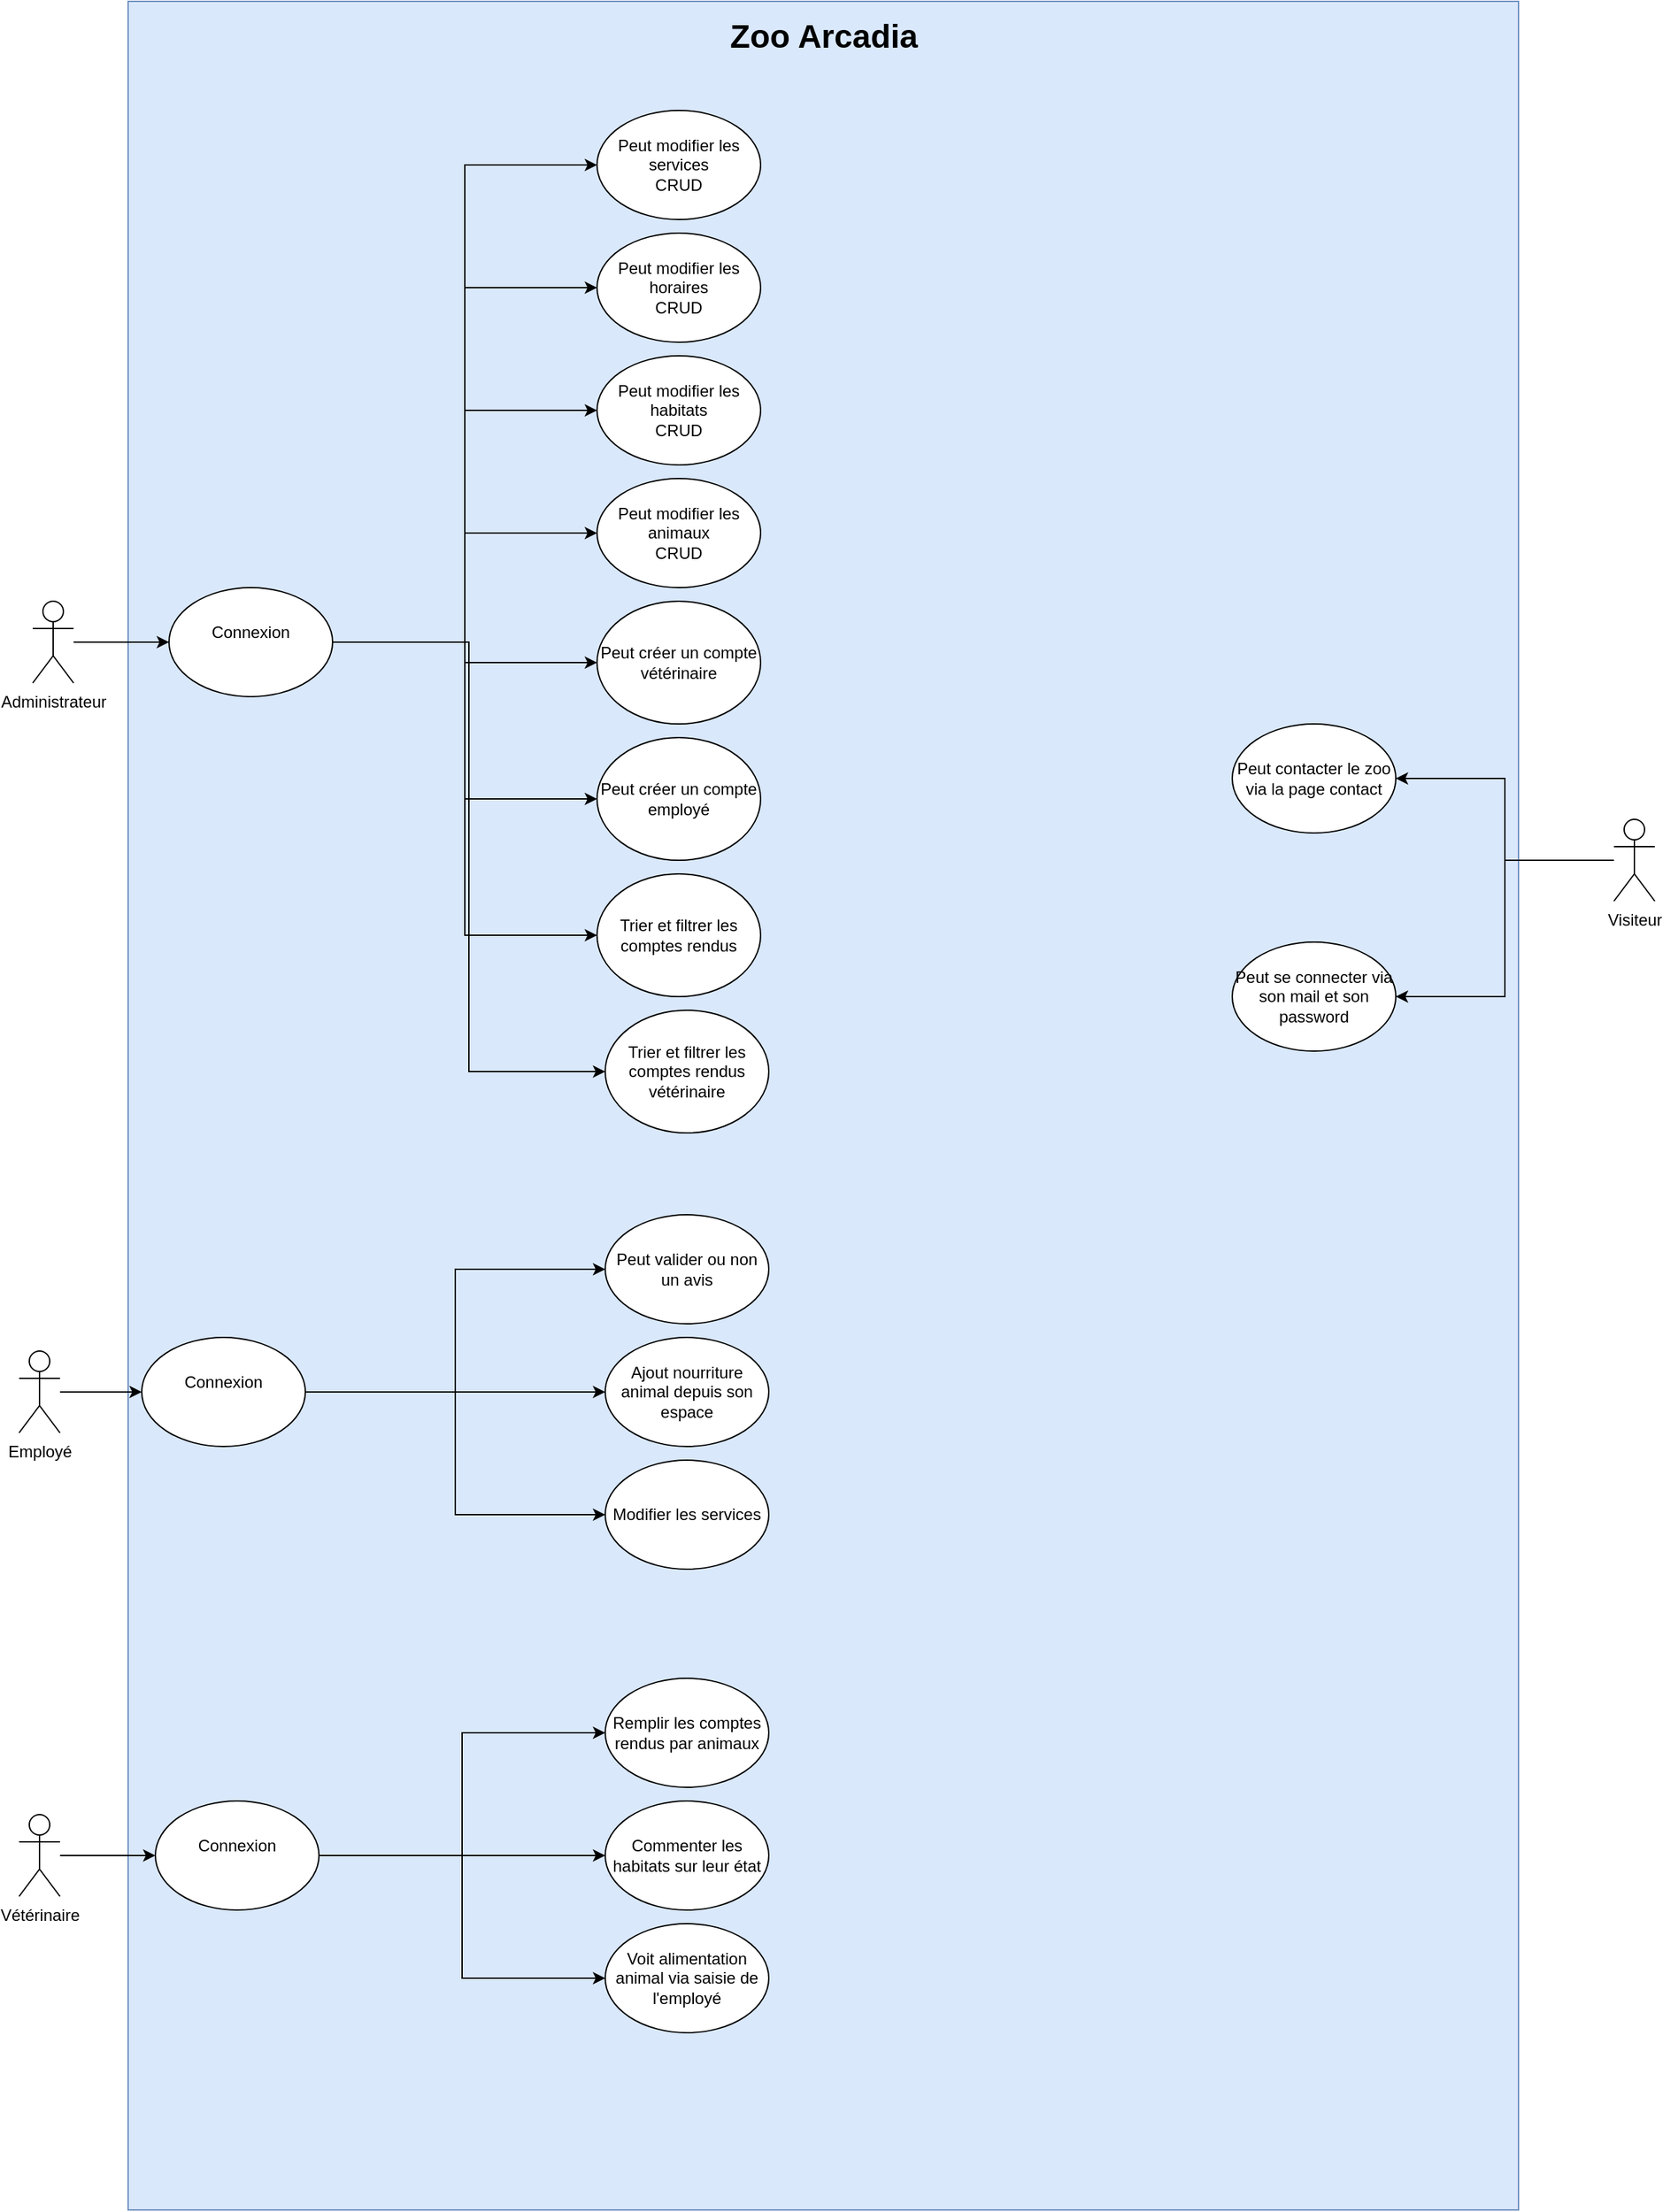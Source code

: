 <mxfile version="24.6.4" type="device">
  <diagram name="Page-1" id="6aCgyru7cNgRkSYVJTwk">
    <mxGraphModel dx="1750" dy="2257" grid="1" gridSize="10" guides="1" tooltips="1" connect="1" arrows="1" fold="1" page="1" pageScale="1" pageWidth="827" pageHeight="1169" math="0" shadow="0">
      <root>
        <mxCell id="0" />
        <mxCell id="1" parent="0" />
        <mxCell id="cuSOUS0rzmTnLPeve96p-1" value="" style="rounded=0;whiteSpace=wrap;html=1;fillColor=#dae8fc;strokeColor=#6c8ebf;" parent="1" vertex="1">
          <mxGeometry x="130" y="-170" width="1020" height="1620" as="geometry" />
        </mxCell>
        <mxCell id="cuSOUS0rzmTnLPeve96p-2" value="&lt;div&gt;Zoo Arcadia&lt;/div&gt;&lt;div&gt;&lt;br&gt;&lt;/div&gt;" style="text;strokeColor=none;fillColor=none;html=1;fontSize=24;fontStyle=1;verticalAlign=middle;align=center;" parent="1" vertex="1">
          <mxGeometry x="590" y="-150" width="100" height="40" as="geometry" />
        </mxCell>
        <mxCell id="whG_Te-PLRlS3KKALJXu-55" style="edgeStyle=orthogonalEdgeStyle;rounded=0;orthogonalLoop=1;jettySize=auto;html=1;" edge="1" parent="1" source="cuSOUS0rzmTnLPeve96p-4" target="whG_Te-PLRlS3KKALJXu-49">
          <mxGeometry relative="1" as="geometry" />
        </mxCell>
        <mxCell id="cuSOUS0rzmTnLPeve96p-4" value="&lt;div&gt;Administrateur&lt;/div&gt;&lt;div&gt;&lt;br&gt;&lt;/div&gt;" style="shape=umlActor;verticalLabelPosition=bottom;verticalAlign=top;html=1;outlineConnect=0;" parent="1" vertex="1">
          <mxGeometry x="60" y="270" width="30" height="60" as="geometry" />
        </mxCell>
        <mxCell id="whG_Te-PLRlS3KKALJXu-69" style="edgeStyle=orthogonalEdgeStyle;rounded=0;orthogonalLoop=1;jettySize=auto;html=1;" edge="1" parent="1" source="cuSOUS0rzmTnLPeve96p-6" target="whG_Te-PLRlS3KKALJXu-53">
          <mxGeometry relative="1" as="geometry" />
        </mxCell>
        <mxCell id="cuSOUS0rzmTnLPeve96p-6" value="Employé" style="shape=umlActor;verticalLabelPosition=bottom;verticalAlign=top;html=1;outlineConnect=0;" parent="1" vertex="1">
          <mxGeometry x="50" y="820" width="30" height="60" as="geometry" />
        </mxCell>
        <mxCell id="whG_Te-PLRlS3KKALJXu-83" style="edgeStyle=orthogonalEdgeStyle;rounded=0;orthogonalLoop=1;jettySize=auto;html=1;entryX=1;entryY=0.5;entryDx=0;entryDy=0;" edge="1" parent="1" source="cuSOUS0rzmTnLPeve96p-7" target="whG_Te-PLRlS3KKALJXu-24">
          <mxGeometry relative="1" as="geometry" />
        </mxCell>
        <mxCell id="whG_Te-PLRlS3KKALJXu-84" style="edgeStyle=orthogonalEdgeStyle;rounded=0;orthogonalLoop=1;jettySize=auto;html=1;entryX=1;entryY=0.5;entryDx=0;entryDy=0;" edge="1" parent="1" source="cuSOUS0rzmTnLPeve96p-7" target="whG_Te-PLRlS3KKALJXu-80">
          <mxGeometry relative="1" as="geometry" />
        </mxCell>
        <mxCell id="cuSOUS0rzmTnLPeve96p-7" value="Visiteur&lt;div&gt;&lt;br&gt;&lt;/div&gt;" style="shape=umlActor;verticalLabelPosition=bottom;verticalAlign=top;html=1;outlineConnect=0;" parent="1" vertex="1">
          <mxGeometry x="1220" y="430" width="30" height="60" as="geometry" />
        </mxCell>
        <mxCell id="whG_Te-PLRlS3KKALJXu-75" style="edgeStyle=orthogonalEdgeStyle;rounded=0;orthogonalLoop=1;jettySize=auto;html=1;" edge="1" parent="1" source="whG_Te-PLRlS3KKALJXu-1" target="whG_Te-PLRlS3KKALJXu-73">
          <mxGeometry relative="1" as="geometry" />
        </mxCell>
        <mxCell id="whG_Te-PLRlS3KKALJXu-1" value="Vétérinaire" style="shape=umlActor;verticalLabelPosition=bottom;verticalAlign=top;html=1;outlineConnect=0;" vertex="1" parent="1">
          <mxGeometry x="50" y="1160" width="30" height="60" as="geometry" />
        </mxCell>
        <mxCell id="whG_Te-PLRlS3KKALJXu-8" value="Peut créer un compte employé" style="ellipse;whiteSpace=wrap;html=1;" vertex="1" parent="1">
          <mxGeometry x="474" y="370" width="120" height="90" as="geometry" />
        </mxCell>
        <mxCell id="whG_Te-PLRlS3KKALJXu-9" value="Peut modifier les services&lt;div&gt;CRUD&lt;/div&gt;" style="ellipse;whiteSpace=wrap;html=1;" vertex="1" parent="1">
          <mxGeometry x="474" y="-90" width="120" height="80" as="geometry" />
        </mxCell>
        <mxCell id="whG_Te-PLRlS3KKALJXu-10" value="Peut valider ou non un avis" style="ellipse;whiteSpace=wrap;html=1;" vertex="1" parent="1">
          <mxGeometry x="480" y="720" width="120" height="80" as="geometry" />
        </mxCell>
        <mxCell id="whG_Te-PLRlS3KKALJXu-11" value="Ajout nourriture animal depuis son espace" style="ellipse;whiteSpace=wrap;html=1;" vertex="1" parent="1">
          <mxGeometry x="480" y="810" width="120" height="80" as="geometry" />
        </mxCell>
        <mxCell id="whG_Te-PLRlS3KKALJXu-12" value="Remplir les comptes rendus par animaux" style="ellipse;whiteSpace=wrap;html=1;" vertex="1" parent="1">
          <mxGeometry x="480" y="1060" width="120" height="80" as="geometry" />
        </mxCell>
        <mxCell id="whG_Te-PLRlS3KKALJXu-13" value="Commenter les habitats sur leur état" style="ellipse;whiteSpace=wrap;html=1;" vertex="1" parent="1">
          <mxGeometry x="480" y="1150" width="120" height="80" as="geometry" />
        </mxCell>
        <mxCell id="whG_Te-PLRlS3KKALJXu-14" value="Voit alimentation animal via saisie de l&#39;employé" style="ellipse;whiteSpace=wrap;html=1;" vertex="1" parent="1">
          <mxGeometry x="480" y="1240" width="120" height="80" as="geometry" />
        </mxCell>
        <mxCell id="whG_Te-PLRlS3KKALJXu-24" value="Peut contacter le zoo via la page contact" style="ellipse;whiteSpace=wrap;html=1;" vertex="1" parent="1">
          <mxGeometry x="940" y="360" width="120" height="80" as="geometry" />
        </mxCell>
        <mxCell id="whG_Te-PLRlS3KKALJXu-31" value="Peut modifier les horaires&lt;div&gt;CRUD&lt;/div&gt;" style="ellipse;whiteSpace=wrap;html=1;" vertex="1" parent="1">
          <mxGeometry x="474" width="120" height="80" as="geometry" />
        </mxCell>
        <mxCell id="whG_Te-PLRlS3KKALJXu-35" value="Peut modifier les habitats&lt;div&gt;CRUD&lt;/div&gt;" style="ellipse;whiteSpace=wrap;html=1;" vertex="1" parent="1">
          <mxGeometry x="474" y="90" width="120" height="80" as="geometry" />
        </mxCell>
        <mxCell id="whG_Te-PLRlS3KKALJXu-37" value="Peut modifier les animaux&lt;div&gt;CRUD&lt;/div&gt;" style="ellipse;whiteSpace=wrap;html=1;" vertex="1" parent="1">
          <mxGeometry x="474" y="180" width="120" height="80" as="geometry" />
        </mxCell>
        <mxCell id="whG_Te-PLRlS3KKALJXu-38" value="Peut créer un compte vétérinaire" style="ellipse;whiteSpace=wrap;html=1;" vertex="1" parent="1">
          <mxGeometry x="474" y="270" width="120" height="90" as="geometry" />
        </mxCell>
        <mxCell id="whG_Te-PLRlS3KKALJXu-43" value="Trier et filtrer les comptes rendus" style="ellipse;whiteSpace=wrap;html=1;" vertex="1" parent="1">
          <mxGeometry x="474" y="470" width="120" height="90" as="geometry" />
        </mxCell>
        <mxCell id="whG_Te-PLRlS3KKALJXu-56" style="edgeStyle=orthogonalEdgeStyle;rounded=0;orthogonalLoop=1;jettySize=auto;html=1;entryX=0;entryY=0.5;entryDx=0;entryDy=0;" edge="1" parent="1" source="whG_Te-PLRlS3KKALJXu-49" target="whG_Te-PLRlS3KKALJXu-9">
          <mxGeometry relative="1" as="geometry" />
        </mxCell>
        <mxCell id="whG_Te-PLRlS3KKALJXu-57" style="edgeStyle=orthogonalEdgeStyle;rounded=0;orthogonalLoop=1;jettySize=auto;html=1;entryX=0;entryY=0.5;entryDx=0;entryDy=0;" edge="1" parent="1" source="whG_Te-PLRlS3KKALJXu-49" target="whG_Te-PLRlS3KKALJXu-31">
          <mxGeometry relative="1" as="geometry" />
        </mxCell>
        <mxCell id="whG_Te-PLRlS3KKALJXu-58" style="edgeStyle=orthogonalEdgeStyle;rounded=0;orthogonalLoop=1;jettySize=auto;html=1;entryX=0;entryY=0.5;entryDx=0;entryDy=0;" edge="1" parent="1" source="whG_Te-PLRlS3KKALJXu-49" target="whG_Te-PLRlS3KKALJXu-35">
          <mxGeometry relative="1" as="geometry" />
        </mxCell>
        <mxCell id="whG_Te-PLRlS3KKALJXu-59" style="edgeStyle=orthogonalEdgeStyle;rounded=0;orthogonalLoop=1;jettySize=auto;html=1;entryX=0;entryY=0.5;entryDx=0;entryDy=0;" edge="1" parent="1" source="whG_Te-PLRlS3KKALJXu-49" target="whG_Te-PLRlS3KKALJXu-37">
          <mxGeometry relative="1" as="geometry" />
        </mxCell>
        <mxCell id="whG_Te-PLRlS3KKALJXu-60" style="edgeStyle=orthogonalEdgeStyle;rounded=0;orthogonalLoop=1;jettySize=auto;html=1;entryX=0;entryY=0.5;entryDx=0;entryDy=0;" edge="1" parent="1" source="whG_Te-PLRlS3KKALJXu-49" target="whG_Te-PLRlS3KKALJXu-38">
          <mxGeometry relative="1" as="geometry" />
        </mxCell>
        <mxCell id="whG_Te-PLRlS3KKALJXu-61" style="edgeStyle=orthogonalEdgeStyle;rounded=0;orthogonalLoop=1;jettySize=auto;html=1;entryX=0;entryY=0.5;entryDx=0;entryDy=0;" edge="1" parent="1" source="whG_Te-PLRlS3KKALJXu-49" target="whG_Te-PLRlS3KKALJXu-8">
          <mxGeometry relative="1" as="geometry" />
        </mxCell>
        <mxCell id="whG_Te-PLRlS3KKALJXu-62" style="edgeStyle=orthogonalEdgeStyle;rounded=0;orthogonalLoop=1;jettySize=auto;html=1;entryX=0;entryY=0.5;entryDx=0;entryDy=0;" edge="1" parent="1" source="whG_Te-PLRlS3KKALJXu-49" target="whG_Te-PLRlS3KKALJXu-43">
          <mxGeometry relative="1" as="geometry" />
        </mxCell>
        <mxCell id="whG_Te-PLRlS3KKALJXu-67" style="edgeStyle=orthogonalEdgeStyle;rounded=0;orthogonalLoop=1;jettySize=auto;html=1;entryX=0;entryY=0.5;entryDx=0;entryDy=0;" edge="1" parent="1" source="whG_Te-PLRlS3KKALJXu-49" target="whG_Te-PLRlS3KKALJXu-54">
          <mxGeometry relative="1" as="geometry" />
        </mxCell>
        <mxCell id="whG_Te-PLRlS3KKALJXu-49" value="Connexion&lt;div&gt;&lt;br&gt;&lt;/div&gt;" style="ellipse;whiteSpace=wrap;html=1;" vertex="1" parent="1">
          <mxGeometry x="160" y="260" width="120" height="80" as="geometry" />
        </mxCell>
        <mxCell id="whG_Te-PLRlS3KKALJXu-70" style="edgeStyle=orthogonalEdgeStyle;rounded=0;orthogonalLoop=1;jettySize=auto;html=1;entryX=0;entryY=0.5;entryDx=0;entryDy=0;" edge="1" parent="1" source="whG_Te-PLRlS3KKALJXu-53" target="whG_Te-PLRlS3KKALJXu-10">
          <mxGeometry relative="1" as="geometry" />
        </mxCell>
        <mxCell id="whG_Te-PLRlS3KKALJXu-71" style="edgeStyle=orthogonalEdgeStyle;rounded=0;orthogonalLoop=1;jettySize=auto;html=1;entryX=0;entryY=0.5;entryDx=0;entryDy=0;" edge="1" parent="1" source="whG_Te-PLRlS3KKALJXu-53" target="whG_Te-PLRlS3KKALJXu-11">
          <mxGeometry relative="1" as="geometry" />
        </mxCell>
        <mxCell id="whG_Te-PLRlS3KKALJXu-72" style="edgeStyle=orthogonalEdgeStyle;rounded=0;orthogonalLoop=1;jettySize=auto;html=1;entryX=0;entryY=0.5;entryDx=0;entryDy=0;" edge="1" parent="1" source="whG_Te-PLRlS3KKALJXu-53" target="whG_Te-PLRlS3KKALJXu-68">
          <mxGeometry relative="1" as="geometry" />
        </mxCell>
        <mxCell id="whG_Te-PLRlS3KKALJXu-53" value="Connexion&lt;div&gt;&lt;br&gt;&lt;/div&gt;" style="ellipse;whiteSpace=wrap;html=1;" vertex="1" parent="1">
          <mxGeometry x="140" y="810" width="120" height="80" as="geometry" />
        </mxCell>
        <mxCell id="whG_Te-PLRlS3KKALJXu-54" value="Trier et filtrer les comptes rendus&lt;div&gt;vétérinaire&lt;/div&gt;" style="ellipse;whiteSpace=wrap;html=1;" vertex="1" parent="1">
          <mxGeometry x="480" y="570" width="120" height="90" as="geometry" />
        </mxCell>
        <mxCell id="whG_Te-PLRlS3KKALJXu-68" value="Modifier les services" style="ellipse;whiteSpace=wrap;html=1;" vertex="1" parent="1">
          <mxGeometry x="480" y="900" width="120" height="80" as="geometry" />
        </mxCell>
        <mxCell id="whG_Te-PLRlS3KKALJXu-76" style="edgeStyle=orthogonalEdgeStyle;rounded=0;orthogonalLoop=1;jettySize=auto;html=1;entryX=0;entryY=0.5;entryDx=0;entryDy=0;" edge="1" parent="1" source="whG_Te-PLRlS3KKALJXu-73" target="whG_Te-PLRlS3KKALJXu-12">
          <mxGeometry relative="1" as="geometry" />
        </mxCell>
        <mxCell id="whG_Te-PLRlS3KKALJXu-77" style="edgeStyle=orthogonalEdgeStyle;rounded=0;orthogonalLoop=1;jettySize=auto;html=1;" edge="1" parent="1" source="whG_Te-PLRlS3KKALJXu-73" target="whG_Te-PLRlS3KKALJXu-13">
          <mxGeometry relative="1" as="geometry" />
        </mxCell>
        <mxCell id="whG_Te-PLRlS3KKALJXu-78" style="edgeStyle=orthogonalEdgeStyle;rounded=0;orthogonalLoop=1;jettySize=auto;html=1;entryX=0;entryY=0.5;entryDx=0;entryDy=0;" edge="1" parent="1" source="whG_Te-PLRlS3KKALJXu-73" target="whG_Te-PLRlS3KKALJXu-14">
          <mxGeometry relative="1" as="geometry" />
        </mxCell>
        <mxCell id="whG_Te-PLRlS3KKALJXu-73" value="Connexion&lt;div&gt;&lt;br&gt;&lt;/div&gt;" style="ellipse;whiteSpace=wrap;html=1;" vertex="1" parent="1">
          <mxGeometry x="150" y="1150" width="120" height="80" as="geometry" />
        </mxCell>
        <mxCell id="whG_Te-PLRlS3KKALJXu-80" value="Peut se connecter via son mail et son password" style="ellipse;whiteSpace=wrap;html=1;" vertex="1" parent="1">
          <mxGeometry x="940" y="520" width="120" height="80" as="geometry" />
        </mxCell>
      </root>
    </mxGraphModel>
  </diagram>
</mxfile>
